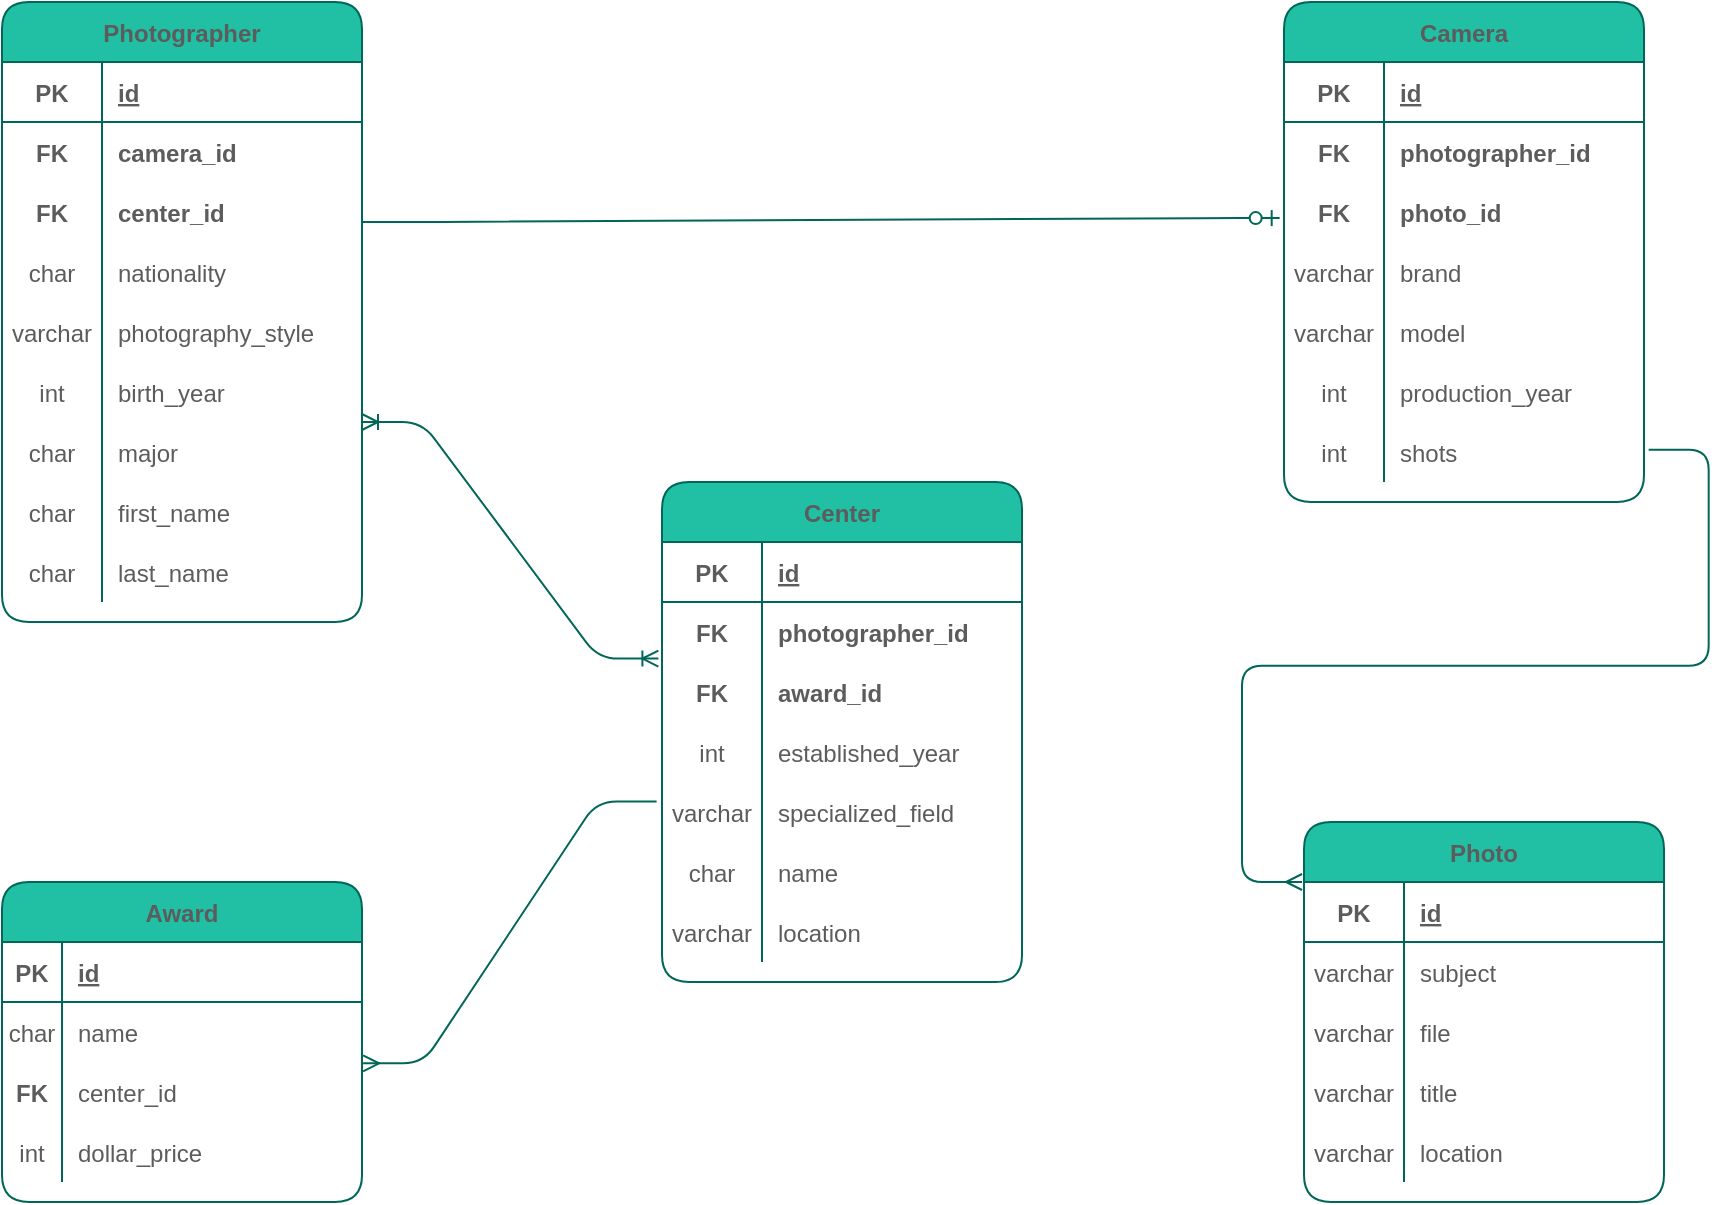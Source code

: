 <mxfile version="15.5.9" type="device"><diagram id="1SyiL5RGRMpcDlyVkMj7" name="Page-1"><mxGraphModel dx="1038" dy="560" grid="1" gridSize="10" guides="0" tooltips="1" connect="0" arrows="0" fold="1" page="1" pageScale="1" pageWidth="1169" pageHeight="1654" math="0" shadow="0"><root><mxCell id="0"/><mxCell id="1" parent="0"/><mxCell id="oOZCsbuaYKfE49hNc-LW-1" value="Photographer" style="shape=table;startSize=30;container=1;collapsible=1;childLayout=tableLayout;fixedRows=1;rowLines=0;fontStyle=1;align=center;resizeLast=1;fillColor=#21C0A5;strokeColor=#006658;fontColor=#5C5C5C;rounded=1;" parent="1" vertex="1"><mxGeometry x="20" y="40" width="180" height="310" as="geometry"/></mxCell><mxCell id="oOZCsbuaYKfE49hNc-LW-2" value="" style="shape=partialRectangle;collapsible=0;dropTarget=0;pointerEvents=0;fillColor=none;top=0;left=0;bottom=1;right=0;points=[[0,0.5],[1,0.5]];portConstraint=eastwest;strokeColor=#006658;fontColor=#5C5C5C;rounded=1;" parent="oOZCsbuaYKfE49hNc-LW-1" vertex="1"><mxGeometry y="30" width="180" height="30" as="geometry"/></mxCell><mxCell id="oOZCsbuaYKfE49hNc-LW-3" value="PK" style="shape=partialRectangle;connectable=0;fillColor=none;top=0;left=0;bottom=0;right=0;fontStyle=1;overflow=hidden;strokeColor=#006658;fontColor=#5C5C5C;rounded=1;" parent="oOZCsbuaYKfE49hNc-LW-2" vertex="1"><mxGeometry width="50" height="30" as="geometry"><mxRectangle width="50" height="30" as="alternateBounds"/></mxGeometry></mxCell><mxCell id="oOZCsbuaYKfE49hNc-LW-4" value="id" style="shape=partialRectangle;connectable=0;fillColor=none;top=0;left=0;bottom=0;right=0;align=left;spacingLeft=6;fontStyle=5;overflow=hidden;strokeColor=#006658;fontColor=#5C5C5C;rounded=1;" parent="oOZCsbuaYKfE49hNc-LW-2" vertex="1"><mxGeometry x="50" width="130" height="30" as="geometry"><mxRectangle width="130" height="30" as="alternateBounds"/></mxGeometry></mxCell><mxCell id="oOZCsbuaYKfE49hNc-LW-5" value="" style="shape=partialRectangle;collapsible=0;dropTarget=0;pointerEvents=0;fillColor=none;top=0;left=0;bottom=0;right=0;points=[[0,0.5],[1,0.5]];portConstraint=eastwest;strokeColor=#006658;fontColor=#5C5C5C;rounded=1;" parent="oOZCsbuaYKfE49hNc-LW-1" vertex="1"><mxGeometry y="60" width="180" height="30" as="geometry"/></mxCell><mxCell id="oOZCsbuaYKfE49hNc-LW-6" value="FK" style="shape=partialRectangle;connectable=0;fillColor=none;top=0;left=0;bottom=0;right=0;editable=1;overflow=hidden;strokeColor=#006658;fontColor=#5C5C5C;rounded=1;fontStyle=1" parent="oOZCsbuaYKfE49hNc-LW-5" vertex="1"><mxGeometry width="50" height="30" as="geometry"><mxRectangle width="50" height="30" as="alternateBounds"/></mxGeometry></mxCell><mxCell id="oOZCsbuaYKfE49hNc-LW-7" value="camera_id" style="shape=partialRectangle;connectable=0;fillColor=none;top=0;left=0;bottom=0;right=0;align=left;spacingLeft=6;overflow=hidden;strokeColor=#006658;fontColor=#5C5C5C;rounded=1;fontStyle=1" parent="oOZCsbuaYKfE49hNc-LW-5" vertex="1"><mxGeometry x="50" width="130" height="30" as="geometry"><mxRectangle width="130" height="30" as="alternateBounds"/></mxGeometry></mxCell><mxCell id="oOZCsbuaYKfE49hNc-LW-8" value="" style="shape=partialRectangle;collapsible=0;dropTarget=0;pointerEvents=0;fillColor=none;top=0;left=0;bottom=0;right=0;points=[[0,0.5],[1,0.5]];portConstraint=eastwest;strokeColor=#006658;fontColor=#5C5C5C;rounded=1;" parent="oOZCsbuaYKfE49hNc-LW-1" vertex="1"><mxGeometry y="90" width="180" height="30" as="geometry"/></mxCell><mxCell id="oOZCsbuaYKfE49hNc-LW-9" value="FK" style="shape=partialRectangle;connectable=0;fillColor=none;top=0;left=0;bottom=0;right=0;editable=1;overflow=hidden;strokeColor=#006658;fontColor=#5C5C5C;rounded=1;fontStyle=1" parent="oOZCsbuaYKfE49hNc-LW-8" vertex="1"><mxGeometry width="50" height="30" as="geometry"><mxRectangle width="50" height="30" as="alternateBounds"/></mxGeometry></mxCell><mxCell id="oOZCsbuaYKfE49hNc-LW-10" value="center_id" style="shape=partialRectangle;connectable=0;fillColor=none;top=0;left=0;bottom=0;right=0;align=left;spacingLeft=6;overflow=hidden;strokeColor=#006658;fontColor=#5C5C5C;rounded=1;fontStyle=1" parent="oOZCsbuaYKfE49hNc-LW-8" vertex="1"><mxGeometry x="50" width="130" height="30" as="geometry"><mxRectangle width="130" height="30" as="alternateBounds"/></mxGeometry></mxCell><mxCell id="oOZCsbuaYKfE49hNc-LW-11" value="" style="shape=partialRectangle;collapsible=0;dropTarget=0;pointerEvents=0;fillColor=none;top=0;left=0;bottom=0;right=0;points=[[0,0.5],[1,0.5]];portConstraint=eastwest;strokeColor=#006658;fontColor=#5C5C5C;rounded=1;" parent="oOZCsbuaYKfE49hNc-LW-1" vertex="1"><mxGeometry y="120" width="180" height="30" as="geometry"/></mxCell><mxCell id="oOZCsbuaYKfE49hNc-LW-12" value="char" style="shape=partialRectangle;connectable=0;fillColor=none;top=0;left=0;bottom=0;right=0;editable=1;overflow=hidden;strokeColor=#006658;fontColor=#5C5C5C;rounded=1;" parent="oOZCsbuaYKfE49hNc-LW-11" vertex="1"><mxGeometry width="50" height="30" as="geometry"><mxRectangle width="50" height="30" as="alternateBounds"/></mxGeometry></mxCell><mxCell id="oOZCsbuaYKfE49hNc-LW-13" value="nationality" style="shape=partialRectangle;connectable=0;fillColor=none;top=0;left=0;bottom=0;right=0;align=left;spacingLeft=6;overflow=hidden;strokeColor=#006658;fontColor=#5C5C5C;rounded=1;" parent="oOZCsbuaYKfE49hNc-LW-11" vertex="1"><mxGeometry x="50" width="130" height="30" as="geometry"><mxRectangle width="130" height="30" as="alternateBounds"/></mxGeometry></mxCell><mxCell id="oOZCsbuaYKfE49hNc-LW-17" value="" style="shape=partialRectangle;collapsible=0;dropTarget=0;pointerEvents=0;fillColor=none;top=0;left=0;bottom=0;right=0;points=[[0,0.5],[1,0.5]];portConstraint=eastwest;strokeColor=#006658;fontColor=#5C5C5C;rounded=1;" parent="oOZCsbuaYKfE49hNc-LW-1" vertex="1"><mxGeometry y="150" width="180" height="30" as="geometry"/></mxCell><mxCell id="oOZCsbuaYKfE49hNc-LW-18" value="varchar" style="shape=partialRectangle;connectable=0;fillColor=none;top=0;left=0;bottom=0;right=0;editable=1;overflow=hidden;strokeColor=#006658;fontColor=#5C5C5C;rounded=1;" parent="oOZCsbuaYKfE49hNc-LW-17" vertex="1"><mxGeometry width="50" height="30" as="geometry"><mxRectangle width="50" height="30" as="alternateBounds"/></mxGeometry></mxCell><mxCell id="oOZCsbuaYKfE49hNc-LW-19" value="photography_style" style="shape=partialRectangle;connectable=0;fillColor=none;top=0;left=0;bottom=0;right=0;align=left;spacingLeft=6;overflow=hidden;strokeColor=#006658;fontColor=#5C5C5C;rounded=1;" parent="oOZCsbuaYKfE49hNc-LW-17" vertex="1"><mxGeometry x="50" width="130" height="30" as="geometry"><mxRectangle width="130" height="30" as="alternateBounds"/></mxGeometry></mxCell><mxCell id="oOZCsbuaYKfE49hNc-LW-20" value="" style="shape=partialRectangle;collapsible=0;dropTarget=0;pointerEvents=0;fillColor=none;top=0;left=0;bottom=0;right=0;points=[[0,0.5],[1,0.5]];portConstraint=eastwest;strokeColor=#006658;fontColor=#5C5C5C;rounded=1;" parent="oOZCsbuaYKfE49hNc-LW-1" vertex="1"><mxGeometry y="180" width="180" height="30" as="geometry"/></mxCell><mxCell id="oOZCsbuaYKfE49hNc-LW-21" value="int" style="shape=partialRectangle;connectable=0;fillColor=none;top=0;left=0;bottom=0;right=0;editable=1;overflow=hidden;strokeColor=#006658;fontColor=#5C5C5C;rounded=1;" parent="oOZCsbuaYKfE49hNc-LW-20" vertex="1"><mxGeometry width="50" height="30" as="geometry"><mxRectangle width="50" height="30" as="alternateBounds"/></mxGeometry></mxCell><mxCell id="oOZCsbuaYKfE49hNc-LW-22" value="birth_year" style="shape=partialRectangle;connectable=0;fillColor=none;top=0;left=0;bottom=0;right=0;align=left;spacingLeft=6;overflow=hidden;strokeColor=#006658;fontColor=#5C5C5C;rounded=1;" parent="oOZCsbuaYKfE49hNc-LW-20" vertex="1"><mxGeometry x="50" width="130" height="30" as="geometry"><mxRectangle width="130" height="30" as="alternateBounds"/></mxGeometry></mxCell><mxCell id="oOZCsbuaYKfE49hNc-LW-23" value="" style="shape=partialRectangle;collapsible=0;dropTarget=0;pointerEvents=0;fillColor=none;top=0;left=0;bottom=0;right=0;points=[[0,0.5],[1,0.5]];portConstraint=eastwest;strokeColor=#006658;fontColor=#5C5C5C;rounded=1;" parent="oOZCsbuaYKfE49hNc-LW-1" vertex="1"><mxGeometry y="210" width="180" height="30" as="geometry"/></mxCell><mxCell id="oOZCsbuaYKfE49hNc-LW-24" value="char" style="shape=partialRectangle;connectable=0;fillColor=none;top=0;left=0;bottom=0;right=0;editable=1;overflow=hidden;strokeColor=#006658;fontColor=#5C5C5C;rounded=1;" parent="oOZCsbuaYKfE49hNc-LW-23" vertex="1"><mxGeometry width="50" height="30" as="geometry"><mxRectangle width="50" height="30" as="alternateBounds"/></mxGeometry></mxCell><mxCell id="oOZCsbuaYKfE49hNc-LW-25" value="major" style="shape=partialRectangle;connectable=0;fillColor=none;top=0;left=0;bottom=0;right=0;align=left;spacingLeft=6;overflow=hidden;strokeColor=#006658;fontColor=#5C5C5C;rounded=1;" parent="oOZCsbuaYKfE49hNc-LW-23" vertex="1"><mxGeometry x="50" width="130" height="30" as="geometry"><mxRectangle width="130" height="30" as="alternateBounds"/></mxGeometry></mxCell><mxCell id="oOZCsbuaYKfE49hNc-LW-136" value="" style="shape=partialRectangle;collapsible=0;dropTarget=0;pointerEvents=0;fillColor=none;top=0;left=0;bottom=0;right=0;points=[[0,0.5],[1,0.5]];portConstraint=eastwest;strokeColor=#006658;fontColor=#5C5C5C;rounded=1;" parent="oOZCsbuaYKfE49hNc-LW-1" vertex="1"><mxGeometry y="240" width="180" height="30" as="geometry"/></mxCell><mxCell id="oOZCsbuaYKfE49hNc-LW-137" value="char" style="shape=partialRectangle;connectable=0;fillColor=none;top=0;left=0;bottom=0;right=0;editable=1;overflow=hidden;strokeColor=#006658;fontColor=#5C5C5C;rounded=1;" parent="oOZCsbuaYKfE49hNc-LW-136" vertex="1"><mxGeometry width="50" height="30" as="geometry"><mxRectangle width="50" height="30" as="alternateBounds"/></mxGeometry></mxCell><mxCell id="oOZCsbuaYKfE49hNc-LW-138" value="first_name" style="shape=partialRectangle;connectable=0;fillColor=none;top=0;left=0;bottom=0;right=0;align=left;spacingLeft=6;overflow=hidden;strokeColor=#006658;fontColor=#5C5C5C;rounded=1;" parent="oOZCsbuaYKfE49hNc-LW-136" vertex="1"><mxGeometry x="50" width="130" height="30" as="geometry"><mxRectangle width="130" height="30" as="alternateBounds"/></mxGeometry></mxCell><mxCell id="oOZCsbuaYKfE49hNc-LW-139" value="" style="shape=partialRectangle;collapsible=0;dropTarget=0;pointerEvents=0;fillColor=none;top=0;left=0;bottom=0;right=0;points=[[0,0.5],[1,0.5]];portConstraint=eastwest;strokeColor=#006658;fontColor=#5C5C5C;rounded=1;" parent="oOZCsbuaYKfE49hNc-LW-1" vertex="1"><mxGeometry y="270" width="180" height="30" as="geometry"/></mxCell><mxCell id="oOZCsbuaYKfE49hNc-LW-140" value="char" style="shape=partialRectangle;connectable=0;fillColor=none;top=0;left=0;bottom=0;right=0;editable=1;overflow=hidden;strokeColor=#006658;fontColor=#5C5C5C;rounded=1;" parent="oOZCsbuaYKfE49hNc-LW-139" vertex="1"><mxGeometry width="50" height="30" as="geometry"><mxRectangle width="50" height="30" as="alternateBounds"/></mxGeometry></mxCell><mxCell id="oOZCsbuaYKfE49hNc-LW-141" value="last_name" style="shape=partialRectangle;connectable=0;fillColor=none;top=0;left=0;bottom=0;right=0;align=left;spacingLeft=6;overflow=hidden;strokeColor=#006658;fontColor=#5C5C5C;rounded=1;" parent="oOZCsbuaYKfE49hNc-LW-139" vertex="1"><mxGeometry x="50" width="130" height="30" as="geometry"><mxRectangle width="130" height="30" as="alternateBounds"/></mxGeometry></mxCell><mxCell id="oOZCsbuaYKfE49hNc-LW-26" value="Camera" style="shape=table;startSize=30;container=1;collapsible=1;childLayout=tableLayout;fixedRows=1;rowLines=0;fontStyle=1;align=center;resizeLast=1;fillColor=#21C0A5;fontColor=#5C5C5C;strokeColor=#006658;rounded=1;" parent="1" vertex="1"><mxGeometry x="661" y="40" width="180" height="250" as="geometry"/></mxCell><mxCell id="oOZCsbuaYKfE49hNc-LW-27" value="" style="shape=partialRectangle;collapsible=0;dropTarget=0;pointerEvents=0;fillColor=none;top=0;left=0;bottom=1;right=0;points=[[0,0.5],[1,0.5]];portConstraint=eastwest;strokeColor=#006658;fontColor=#5C5C5C;rounded=1;" parent="oOZCsbuaYKfE49hNc-LW-26" vertex="1"><mxGeometry y="30" width="180" height="30" as="geometry"/></mxCell><mxCell id="oOZCsbuaYKfE49hNc-LW-28" value="PK" style="shape=partialRectangle;connectable=0;fillColor=none;top=0;left=0;bottom=0;right=0;fontStyle=1;overflow=hidden;strokeColor=#006658;fontColor=#5C5C5C;rounded=1;" parent="oOZCsbuaYKfE49hNc-LW-27" vertex="1"><mxGeometry width="50" height="30" as="geometry"><mxRectangle width="50" height="30" as="alternateBounds"/></mxGeometry></mxCell><mxCell id="oOZCsbuaYKfE49hNc-LW-29" value="id" style="shape=partialRectangle;connectable=0;fillColor=none;top=0;left=0;bottom=0;right=0;align=left;spacingLeft=6;fontStyle=5;overflow=hidden;strokeColor=#006658;fontColor=#5C5C5C;rounded=1;" parent="oOZCsbuaYKfE49hNc-LW-27" vertex="1"><mxGeometry x="50" width="130" height="30" as="geometry"><mxRectangle width="130" height="30" as="alternateBounds"/></mxGeometry></mxCell><mxCell id="oOZCsbuaYKfE49hNc-LW-36" value="" style="shape=partialRectangle;collapsible=0;dropTarget=0;pointerEvents=0;fillColor=none;top=0;left=0;bottom=0;right=0;points=[[0,0.5],[1,0.5]];portConstraint=eastwest;strokeColor=#006658;fontColor=#5C5C5C;rounded=1;" parent="oOZCsbuaYKfE49hNc-LW-26" vertex="1"><mxGeometry y="60" width="180" height="30" as="geometry"/></mxCell><mxCell id="oOZCsbuaYKfE49hNc-LW-37" value="FK" style="shape=partialRectangle;connectable=0;fillColor=none;top=0;left=0;bottom=0;right=0;editable=1;overflow=hidden;strokeColor=#006658;fontColor=#5C5C5C;rounded=1;fontStyle=1" parent="oOZCsbuaYKfE49hNc-LW-36" vertex="1"><mxGeometry width="50" height="30" as="geometry"><mxRectangle width="50" height="30" as="alternateBounds"/></mxGeometry></mxCell><mxCell id="oOZCsbuaYKfE49hNc-LW-38" value="photographer_id" style="shape=partialRectangle;connectable=0;fillColor=none;top=0;left=0;bottom=0;right=0;align=left;spacingLeft=6;overflow=hidden;strokeColor=#006658;fontColor=#5C5C5C;rounded=1;fontStyle=1" parent="oOZCsbuaYKfE49hNc-LW-36" vertex="1"><mxGeometry x="50" width="130" height="30" as="geometry"><mxRectangle width="130" height="30" as="alternateBounds"/></mxGeometry></mxCell><mxCell id="oOZCsbuaYKfE49hNc-LW-39" value="" style="shape=partialRectangle;collapsible=0;dropTarget=0;pointerEvents=0;fillColor=none;top=0;left=0;bottom=0;right=0;points=[[0,0.5],[1,0.5]];portConstraint=eastwest;strokeColor=#006658;fontColor=#5C5C5C;rounded=1;" parent="oOZCsbuaYKfE49hNc-LW-26" vertex="1"><mxGeometry y="90" width="180" height="30" as="geometry"/></mxCell><mxCell id="oOZCsbuaYKfE49hNc-LW-40" value="FK" style="shape=partialRectangle;connectable=0;fillColor=none;top=0;left=0;bottom=0;right=0;editable=1;overflow=hidden;strokeColor=#006658;fontColor=#5C5C5C;rounded=1;fontStyle=1" parent="oOZCsbuaYKfE49hNc-LW-39" vertex="1"><mxGeometry width="50" height="30" as="geometry"><mxRectangle width="50" height="30" as="alternateBounds"/></mxGeometry></mxCell><mxCell id="oOZCsbuaYKfE49hNc-LW-41" value="photo_id" style="shape=partialRectangle;connectable=0;fillColor=none;top=0;left=0;bottom=0;right=0;align=left;spacingLeft=6;overflow=hidden;strokeColor=#006658;fontColor=#5C5C5C;rounded=1;fontStyle=1" parent="oOZCsbuaYKfE49hNc-LW-39" vertex="1"><mxGeometry x="50" width="130" height="30" as="geometry"><mxRectangle width="130" height="30" as="alternateBounds"/></mxGeometry></mxCell><mxCell id="oOZCsbuaYKfE49hNc-LW-96" value="" style="shape=partialRectangle;collapsible=0;dropTarget=0;pointerEvents=0;fillColor=none;top=0;left=0;bottom=0;right=0;points=[[0,0.5],[1,0.5]];portConstraint=eastwest;strokeColor=#006658;fontColor=#5C5C5C;rounded=1;" parent="oOZCsbuaYKfE49hNc-LW-26" vertex="1"><mxGeometry y="120" width="180" height="30" as="geometry"/></mxCell><mxCell id="oOZCsbuaYKfE49hNc-LW-97" value="varchar" style="shape=partialRectangle;connectable=0;fillColor=none;top=0;left=0;bottom=0;right=0;editable=1;overflow=hidden;strokeColor=#006658;fontColor=#5C5C5C;rounded=1;" parent="oOZCsbuaYKfE49hNc-LW-96" vertex="1"><mxGeometry width="50" height="30" as="geometry"><mxRectangle width="50" height="30" as="alternateBounds"/></mxGeometry></mxCell><mxCell id="oOZCsbuaYKfE49hNc-LW-98" value="brand" style="shape=partialRectangle;connectable=0;fillColor=none;top=0;left=0;bottom=0;right=0;align=left;spacingLeft=6;overflow=hidden;strokeColor=#006658;fontColor=#5C5C5C;rounded=1;" parent="oOZCsbuaYKfE49hNc-LW-96" vertex="1"><mxGeometry x="50" width="130" height="30" as="geometry"><mxRectangle width="130" height="30" as="alternateBounds"/></mxGeometry></mxCell><mxCell id="oOZCsbuaYKfE49hNc-LW-99" value="" style="shape=partialRectangle;collapsible=0;dropTarget=0;pointerEvents=0;fillColor=none;top=0;left=0;bottom=0;right=0;points=[[0,0.5],[1,0.5]];portConstraint=eastwest;strokeColor=#006658;fontColor=#5C5C5C;rounded=1;" parent="oOZCsbuaYKfE49hNc-LW-26" vertex="1"><mxGeometry y="150" width="180" height="30" as="geometry"/></mxCell><mxCell id="oOZCsbuaYKfE49hNc-LW-100" value="varchar" style="shape=partialRectangle;connectable=0;fillColor=none;top=0;left=0;bottom=0;right=0;editable=1;overflow=hidden;strokeColor=#006658;fontColor=#5C5C5C;rounded=1;" parent="oOZCsbuaYKfE49hNc-LW-99" vertex="1"><mxGeometry width="50" height="30" as="geometry"><mxRectangle width="50" height="30" as="alternateBounds"/></mxGeometry></mxCell><mxCell id="oOZCsbuaYKfE49hNc-LW-101" value="model" style="shape=partialRectangle;connectable=0;fillColor=none;top=0;left=0;bottom=0;right=0;align=left;spacingLeft=6;overflow=hidden;strokeColor=#006658;fontColor=#5C5C5C;rounded=1;" parent="oOZCsbuaYKfE49hNc-LW-99" vertex="1"><mxGeometry x="50" width="130" height="30" as="geometry"><mxRectangle width="130" height="30" as="alternateBounds"/></mxGeometry></mxCell><mxCell id="oOZCsbuaYKfE49hNc-LW-114" value="" style="shape=partialRectangle;collapsible=0;dropTarget=0;pointerEvents=0;fillColor=none;top=0;left=0;bottom=0;right=0;points=[[0,0.5],[1,0.5]];portConstraint=eastwest;strokeColor=#006658;fontColor=#5C5C5C;rounded=1;" parent="oOZCsbuaYKfE49hNc-LW-26" vertex="1"><mxGeometry y="180" width="180" height="30" as="geometry"/></mxCell><mxCell id="oOZCsbuaYKfE49hNc-LW-115" value="int" style="shape=partialRectangle;connectable=0;fillColor=none;top=0;left=0;bottom=0;right=0;editable=1;overflow=hidden;strokeColor=#006658;fontColor=#5C5C5C;rounded=1;" parent="oOZCsbuaYKfE49hNc-LW-114" vertex="1"><mxGeometry width="50" height="30" as="geometry"><mxRectangle width="50" height="30" as="alternateBounds"/></mxGeometry></mxCell><mxCell id="oOZCsbuaYKfE49hNc-LW-116" value="production_year" style="shape=partialRectangle;connectable=0;fillColor=none;top=0;left=0;bottom=0;right=0;align=left;spacingLeft=6;overflow=hidden;strokeColor=#006658;fontColor=#5C5C5C;rounded=1;" parent="oOZCsbuaYKfE49hNc-LW-114" vertex="1"><mxGeometry x="50" width="130" height="30" as="geometry"><mxRectangle width="130" height="30" as="alternateBounds"/></mxGeometry></mxCell><mxCell id="oOZCsbuaYKfE49hNc-LW-117" value="" style="shape=partialRectangle;collapsible=0;dropTarget=0;pointerEvents=0;fillColor=none;top=0;left=0;bottom=0;right=0;points=[[0,0.5],[1,0.5]];portConstraint=eastwest;strokeColor=#006658;fontColor=#5C5C5C;rounded=1;" parent="oOZCsbuaYKfE49hNc-LW-26" vertex="1"><mxGeometry y="210" width="180" height="30" as="geometry"/></mxCell><mxCell id="oOZCsbuaYKfE49hNc-LW-118" value="int" style="shape=partialRectangle;connectable=0;fillColor=none;top=0;left=0;bottom=0;right=0;editable=1;overflow=hidden;strokeColor=#006658;fontColor=#5C5C5C;rounded=1;" parent="oOZCsbuaYKfE49hNc-LW-117" vertex="1"><mxGeometry width="50" height="30" as="geometry"><mxRectangle width="50" height="30" as="alternateBounds"/></mxGeometry></mxCell><mxCell id="oOZCsbuaYKfE49hNc-LW-119" value="shots" style="shape=partialRectangle;connectable=0;fillColor=none;top=0;left=0;bottom=0;right=0;align=left;spacingLeft=6;overflow=hidden;strokeColor=#006658;fontColor=#5C5C5C;rounded=1;" parent="oOZCsbuaYKfE49hNc-LW-117" vertex="1"><mxGeometry x="50" width="130" height="30" as="geometry"><mxRectangle width="130" height="30" as="alternateBounds"/></mxGeometry></mxCell><mxCell id="oOZCsbuaYKfE49hNc-LW-42" value="Center" style="shape=table;startSize=30;container=1;collapsible=1;childLayout=tableLayout;fixedRows=1;rowLines=0;fontStyle=1;align=center;resizeLast=1;fillColor=#21C0A5;fontColor=#5C5C5C;strokeColor=#006658;rounded=1;" parent="1" vertex="1"><mxGeometry x="350" y="280" width="180" height="250" as="geometry"/></mxCell><mxCell id="oOZCsbuaYKfE49hNc-LW-43" value="" style="shape=partialRectangle;collapsible=0;dropTarget=0;pointerEvents=0;fillColor=none;top=0;left=0;bottom=1;right=0;points=[[0,0.5],[1,0.5]];portConstraint=eastwest;strokeColor=#006658;fontColor=#5C5C5C;rounded=1;" parent="oOZCsbuaYKfE49hNc-LW-42" vertex="1"><mxGeometry y="30" width="180" height="30" as="geometry"/></mxCell><mxCell id="oOZCsbuaYKfE49hNc-LW-44" value="PK" style="shape=partialRectangle;connectable=0;fillColor=none;top=0;left=0;bottom=0;right=0;fontStyle=1;overflow=hidden;strokeColor=#006658;fontColor=#5C5C5C;rounded=1;" parent="oOZCsbuaYKfE49hNc-LW-43" vertex="1"><mxGeometry width="50" height="30" as="geometry"><mxRectangle width="50" height="30" as="alternateBounds"/></mxGeometry></mxCell><mxCell id="oOZCsbuaYKfE49hNc-LW-45" value="id" style="shape=partialRectangle;connectable=0;fillColor=none;top=0;left=0;bottom=0;right=0;align=left;spacingLeft=6;fontStyle=5;overflow=hidden;strokeColor=#006658;fontColor=#5C5C5C;rounded=1;" parent="oOZCsbuaYKfE49hNc-LW-43" vertex="1"><mxGeometry x="50" width="130" height="30" as="geometry"><mxRectangle width="130" height="30" as="alternateBounds"/></mxGeometry></mxCell><mxCell id="oOZCsbuaYKfE49hNc-LW-46" value="" style="shape=partialRectangle;collapsible=0;dropTarget=0;pointerEvents=0;fillColor=none;top=0;left=0;bottom=0;right=0;points=[[0,0.5],[1,0.5]];portConstraint=eastwest;strokeColor=#006658;fontColor=#5C5C5C;rounded=1;" parent="oOZCsbuaYKfE49hNc-LW-42" vertex="1"><mxGeometry y="60" width="180" height="30" as="geometry"/></mxCell><mxCell id="oOZCsbuaYKfE49hNc-LW-47" value="FK" style="shape=partialRectangle;connectable=0;fillColor=none;top=0;left=0;bottom=0;right=0;editable=1;overflow=hidden;strokeColor=#006658;fontColor=#5C5C5C;rounded=1;fontStyle=1" parent="oOZCsbuaYKfE49hNc-LW-46" vertex="1"><mxGeometry width="50" height="30" as="geometry"><mxRectangle width="50" height="30" as="alternateBounds"/></mxGeometry></mxCell><mxCell id="oOZCsbuaYKfE49hNc-LW-48" value="photographer_id" style="shape=partialRectangle;connectable=0;fillColor=none;top=0;left=0;bottom=0;right=0;align=left;spacingLeft=6;overflow=hidden;strokeColor=#006658;fontColor=#5C5C5C;rounded=1;fontStyle=1" parent="oOZCsbuaYKfE49hNc-LW-46" vertex="1"><mxGeometry x="50" width="130" height="30" as="geometry"><mxRectangle width="130" height="30" as="alternateBounds"/></mxGeometry></mxCell><mxCell id="oOZCsbuaYKfE49hNc-LW-49" value="" style="shape=partialRectangle;collapsible=0;dropTarget=0;pointerEvents=0;fillColor=none;top=0;left=0;bottom=0;right=0;points=[[0,0.5],[1,0.5]];portConstraint=eastwest;strokeColor=#006658;fontColor=#5C5C5C;rounded=1;" parent="oOZCsbuaYKfE49hNc-LW-42" vertex="1"><mxGeometry y="90" width="180" height="30" as="geometry"/></mxCell><mxCell id="oOZCsbuaYKfE49hNc-LW-50" value="FK" style="shape=partialRectangle;connectable=0;fillColor=none;top=0;left=0;bottom=0;right=0;editable=1;overflow=hidden;strokeColor=#006658;fontColor=#5C5C5C;rounded=1;fontStyle=1" parent="oOZCsbuaYKfE49hNc-LW-49" vertex="1"><mxGeometry width="50" height="30" as="geometry"><mxRectangle width="50" height="30" as="alternateBounds"/></mxGeometry></mxCell><mxCell id="oOZCsbuaYKfE49hNc-LW-51" value="award_id" style="shape=partialRectangle;connectable=0;fillColor=none;top=0;left=0;bottom=0;right=0;align=left;spacingLeft=6;overflow=hidden;strokeColor=#006658;fontColor=#5C5C5C;rounded=1;fontStyle=1" parent="oOZCsbuaYKfE49hNc-LW-49" vertex="1"><mxGeometry x="50" width="130" height="30" as="geometry"><mxRectangle width="130" height="30" as="alternateBounds"/></mxGeometry></mxCell><mxCell id="oOZCsbuaYKfE49hNc-LW-52" value="" style="shape=partialRectangle;collapsible=0;dropTarget=0;pointerEvents=0;fillColor=none;top=0;left=0;bottom=0;right=0;points=[[0,0.5],[1,0.5]];portConstraint=eastwest;strokeColor=#006658;fontColor=#5C5C5C;rounded=1;" parent="oOZCsbuaYKfE49hNc-LW-42" vertex="1"><mxGeometry y="120" width="180" height="30" as="geometry"/></mxCell><mxCell id="oOZCsbuaYKfE49hNc-LW-53" value="int" style="shape=partialRectangle;connectable=0;fillColor=none;top=0;left=0;bottom=0;right=0;editable=1;overflow=hidden;strokeColor=#006658;fontColor=#5C5C5C;rounded=1;" parent="oOZCsbuaYKfE49hNc-LW-52" vertex="1"><mxGeometry width="50" height="30" as="geometry"><mxRectangle width="50" height="30" as="alternateBounds"/></mxGeometry></mxCell><mxCell id="oOZCsbuaYKfE49hNc-LW-54" value="established_year" style="shape=partialRectangle;connectable=0;fillColor=none;top=0;left=0;bottom=0;right=0;align=left;spacingLeft=6;overflow=hidden;strokeColor=#006658;fontColor=#5C5C5C;rounded=1;" parent="oOZCsbuaYKfE49hNc-LW-52" vertex="1"><mxGeometry x="50" width="130" height="30" as="geometry"><mxRectangle width="130" height="30" as="alternateBounds"/></mxGeometry></mxCell><mxCell id="oOZCsbuaYKfE49hNc-LW-55" value="" style="shape=partialRectangle;collapsible=0;dropTarget=0;pointerEvents=0;fillColor=none;top=0;left=0;bottom=0;right=0;points=[[0,0.5],[1,0.5]];portConstraint=eastwest;strokeColor=#006658;fontColor=#5C5C5C;rounded=1;" parent="oOZCsbuaYKfE49hNc-LW-42" vertex="1"><mxGeometry y="150" width="180" height="30" as="geometry"/></mxCell><mxCell id="oOZCsbuaYKfE49hNc-LW-56" value="varchar" style="shape=partialRectangle;connectable=0;fillColor=none;top=0;left=0;bottom=0;right=0;editable=1;overflow=hidden;strokeColor=#006658;fontColor=#5C5C5C;rounded=1;" parent="oOZCsbuaYKfE49hNc-LW-55" vertex="1"><mxGeometry width="50" height="30" as="geometry"><mxRectangle width="50" height="30" as="alternateBounds"/></mxGeometry></mxCell><mxCell id="oOZCsbuaYKfE49hNc-LW-57" value="specialized_field" style="shape=partialRectangle;connectable=0;fillColor=none;top=0;left=0;bottom=0;right=0;align=left;spacingLeft=6;overflow=hidden;strokeColor=#006658;fontColor=#5C5C5C;rounded=1;" parent="oOZCsbuaYKfE49hNc-LW-55" vertex="1"><mxGeometry x="50" width="130" height="30" as="geometry"><mxRectangle width="130" height="30" as="alternateBounds"/></mxGeometry></mxCell><mxCell id="oOZCsbuaYKfE49hNc-LW-142" value="" style="shape=partialRectangle;collapsible=0;dropTarget=0;pointerEvents=0;fillColor=none;top=0;left=0;bottom=0;right=0;points=[[0,0.5],[1,0.5]];portConstraint=eastwest;strokeColor=#006658;fontColor=#5C5C5C;rounded=1;" parent="oOZCsbuaYKfE49hNc-LW-42" vertex="1"><mxGeometry y="180" width="180" height="30" as="geometry"/></mxCell><mxCell id="oOZCsbuaYKfE49hNc-LW-143" value="char" style="shape=partialRectangle;connectable=0;fillColor=none;top=0;left=0;bottom=0;right=0;editable=1;overflow=hidden;strokeColor=#006658;fontColor=#5C5C5C;rounded=1;" parent="oOZCsbuaYKfE49hNc-LW-142" vertex="1"><mxGeometry width="50" height="30" as="geometry"><mxRectangle width="50" height="30" as="alternateBounds"/></mxGeometry></mxCell><mxCell id="oOZCsbuaYKfE49hNc-LW-144" value="name" style="shape=partialRectangle;connectable=0;fillColor=none;top=0;left=0;bottom=0;right=0;align=left;spacingLeft=6;overflow=hidden;strokeColor=#006658;fontColor=#5C5C5C;rounded=1;" parent="oOZCsbuaYKfE49hNc-LW-142" vertex="1"><mxGeometry x="50" width="130" height="30" as="geometry"><mxRectangle width="130" height="30" as="alternateBounds"/></mxGeometry></mxCell><mxCell id="oOZCsbuaYKfE49hNc-LW-145" value="" style="shape=partialRectangle;collapsible=0;dropTarget=0;pointerEvents=0;fillColor=none;top=0;left=0;bottom=0;right=0;points=[[0,0.5],[1,0.5]];portConstraint=eastwest;strokeColor=#006658;fontColor=#5C5C5C;rounded=1;" parent="oOZCsbuaYKfE49hNc-LW-42" vertex="1"><mxGeometry y="210" width="180" height="30" as="geometry"/></mxCell><mxCell id="oOZCsbuaYKfE49hNc-LW-146" value="varchar" style="shape=partialRectangle;connectable=0;fillColor=none;top=0;left=0;bottom=0;right=0;editable=1;overflow=hidden;strokeColor=#006658;fontColor=#5C5C5C;rounded=1;" parent="oOZCsbuaYKfE49hNc-LW-145" vertex="1"><mxGeometry width="50" height="30" as="geometry"><mxRectangle width="50" height="30" as="alternateBounds"/></mxGeometry></mxCell><mxCell id="oOZCsbuaYKfE49hNc-LW-147" value="location" style="shape=partialRectangle;connectable=0;fillColor=none;top=0;left=0;bottom=0;right=0;align=left;spacingLeft=6;overflow=hidden;strokeColor=#006658;fontColor=#5C5C5C;rounded=1;" parent="oOZCsbuaYKfE49hNc-LW-145" vertex="1"><mxGeometry x="50" width="130" height="30" as="geometry"><mxRectangle width="130" height="30" as="alternateBounds"/></mxGeometry></mxCell><mxCell id="oOZCsbuaYKfE49hNc-LW-58" value="Photo" style="shape=table;startSize=30;container=1;collapsible=1;childLayout=tableLayout;fixedRows=1;rowLines=0;fontStyle=1;align=center;resizeLast=1;fillColor=#21C0A5;fontColor=#5C5C5C;strokeColor=#006658;rounded=1;" parent="1" vertex="1"><mxGeometry x="671" y="450" width="180" height="190" as="geometry"/></mxCell><mxCell id="oOZCsbuaYKfE49hNc-LW-59" value="" style="shape=partialRectangle;collapsible=0;dropTarget=0;pointerEvents=0;fillColor=none;top=0;left=0;bottom=1;right=0;points=[[0,0.5],[1,0.5]];portConstraint=eastwest;strokeColor=#006658;fontColor=#5C5C5C;rounded=1;" parent="oOZCsbuaYKfE49hNc-LW-58" vertex="1"><mxGeometry y="30" width="180" height="30" as="geometry"/></mxCell><mxCell id="oOZCsbuaYKfE49hNc-LW-60" value="PK" style="shape=partialRectangle;connectable=0;fillColor=none;top=0;left=0;bottom=0;right=0;fontStyle=1;overflow=hidden;strokeColor=#006658;fontColor=#5C5C5C;rounded=1;" parent="oOZCsbuaYKfE49hNc-LW-59" vertex="1"><mxGeometry width="50" height="30" as="geometry"><mxRectangle width="50" height="30" as="alternateBounds"/></mxGeometry></mxCell><mxCell id="oOZCsbuaYKfE49hNc-LW-61" value="id" style="shape=partialRectangle;connectable=0;fillColor=none;top=0;left=0;bottom=0;right=0;align=left;spacingLeft=6;fontStyle=5;overflow=hidden;strokeColor=#006658;fontColor=#5C5C5C;rounded=1;" parent="oOZCsbuaYKfE49hNc-LW-59" vertex="1"><mxGeometry x="50" width="130" height="30" as="geometry"><mxRectangle width="130" height="30" as="alternateBounds"/></mxGeometry></mxCell><mxCell id="oOZCsbuaYKfE49hNc-LW-68" value="" style="shape=partialRectangle;collapsible=0;dropTarget=0;pointerEvents=0;fillColor=none;top=0;left=0;bottom=0;right=0;points=[[0,0.5],[1,0.5]];portConstraint=eastwest;strokeColor=#006658;fontColor=#5C5C5C;rounded=1;" parent="oOZCsbuaYKfE49hNc-LW-58" vertex="1"><mxGeometry y="60" width="180" height="30" as="geometry"/></mxCell><mxCell id="oOZCsbuaYKfE49hNc-LW-69" value="varchar" style="shape=partialRectangle;connectable=0;fillColor=none;top=0;left=0;bottom=0;right=0;editable=1;overflow=hidden;strokeColor=#006658;fontColor=#5C5C5C;rounded=1;" parent="oOZCsbuaYKfE49hNc-LW-68" vertex="1"><mxGeometry width="50" height="30" as="geometry"><mxRectangle width="50" height="30" as="alternateBounds"/></mxGeometry></mxCell><mxCell id="oOZCsbuaYKfE49hNc-LW-70" value="subject" style="shape=partialRectangle;connectable=0;fillColor=none;top=0;left=0;bottom=0;right=0;align=left;spacingLeft=6;overflow=hidden;strokeColor=#006658;fontColor=#5C5C5C;rounded=1;" parent="oOZCsbuaYKfE49hNc-LW-68" vertex="1"><mxGeometry x="50" width="130" height="30" as="geometry"><mxRectangle width="130" height="30" as="alternateBounds"/></mxGeometry></mxCell><mxCell id="oOZCsbuaYKfE49hNc-LW-71" value="" style="shape=partialRectangle;collapsible=0;dropTarget=0;pointerEvents=0;fillColor=none;top=0;left=0;bottom=0;right=0;points=[[0,0.5],[1,0.5]];portConstraint=eastwest;strokeColor=#006658;fontColor=#5C5C5C;rounded=1;" parent="oOZCsbuaYKfE49hNc-LW-58" vertex="1"><mxGeometry y="90" width="180" height="30" as="geometry"/></mxCell><mxCell id="oOZCsbuaYKfE49hNc-LW-72" value="varchar" style="shape=partialRectangle;connectable=0;fillColor=none;top=0;left=0;bottom=0;right=0;editable=1;overflow=hidden;strokeColor=#006658;fontColor=#5C5C5C;rounded=1;" parent="oOZCsbuaYKfE49hNc-LW-71" vertex="1"><mxGeometry width="50" height="30" as="geometry"><mxRectangle width="50" height="30" as="alternateBounds"/></mxGeometry></mxCell><mxCell id="oOZCsbuaYKfE49hNc-LW-73" value="file" style="shape=partialRectangle;connectable=0;fillColor=none;top=0;left=0;bottom=0;right=0;align=left;spacingLeft=6;overflow=hidden;strokeColor=#006658;fontColor=#5C5C5C;rounded=1;" parent="oOZCsbuaYKfE49hNc-LW-71" vertex="1"><mxGeometry x="50" width="130" height="30" as="geometry"><mxRectangle width="130" height="30" as="alternateBounds"/></mxGeometry></mxCell><mxCell id="oOZCsbuaYKfE49hNc-LW-105" value="" style="shape=partialRectangle;collapsible=0;dropTarget=0;pointerEvents=0;fillColor=none;top=0;left=0;bottom=0;right=0;points=[[0,0.5],[1,0.5]];portConstraint=eastwest;strokeColor=#006658;fontColor=#5C5C5C;rounded=1;" parent="oOZCsbuaYKfE49hNc-LW-58" vertex="1"><mxGeometry y="120" width="180" height="30" as="geometry"/></mxCell><mxCell id="oOZCsbuaYKfE49hNc-LW-106" value="varchar" style="shape=partialRectangle;connectable=0;fillColor=none;top=0;left=0;bottom=0;right=0;editable=1;overflow=hidden;strokeColor=#006658;fontColor=#5C5C5C;rounded=1;" parent="oOZCsbuaYKfE49hNc-LW-105" vertex="1"><mxGeometry width="50" height="30" as="geometry"><mxRectangle width="50" height="30" as="alternateBounds"/></mxGeometry></mxCell><mxCell id="oOZCsbuaYKfE49hNc-LW-107" value="title" style="shape=partialRectangle;connectable=0;fillColor=none;top=0;left=0;bottom=0;right=0;align=left;spacingLeft=6;overflow=hidden;strokeColor=#006658;fontColor=#5C5C5C;rounded=1;" parent="oOZCsbuaYKfE49hNc-LW-105" vertex="1"><mxGeometry x="50" width="130" height="30" as="geometry"><mxRectangle width="130" height="30" as="alternateBounds"/></mxGeometry></mxCell><mxCell id="oOZCsbuaYKfE49hNc-LW-108" value="" style="shape=partialRectangle;collapsible=0;dropTarget=0;pointerEvents=0;fillColor=none;top=0;left=0;bottom=0;right=0;points=[[0,0.5],[1,0.5]];portConstraint=eastwest;strokeColor=#006658;fontColor=#5C5C5C;rounded=1;" parent="oOZCsbuaYKfE49hNc-LW-58" vertex="1"><mxGeometry y="150" width="180" height="30" as="geometry"/></mxCell><mxCell id="oOZCsbuaYKfE49hNc-LW-109" value="varchar" style="shape=partialRectangle;connectable=0;fillColor=none;top=0;left=0;bottom=0;right=0;editable=1;overflow=hidden;strokeColor=#006658;fontColor=#5C5C5C;rounded=1;" parent="oOZCsbuaYKfE49hNc-LW-108" vertex="1"><mxGeometry width="50" height="30" as="geometry"><mxRectangle width="50" height="30" as="alternateBounds"/></mxGeometry></mxCell><mxCell id="oOZCsbuaYKfE49hNc-LW-110" value="location" style="shape=partialRectangle;connectable=0;fillColor=none;top=0;left=0;bottom=0;right=0;align=left;spacingLeft=6;overflow=hidden;strokeColor=#006658;fontColor=#5C5C5C;rounded=1;" parent="oOZCsbuaYKfE49hNc-LW-108" vertex="1"><mxGeometry x="50" width="130" height="30" as="geometry"><mxRectangle width="130" height="30" as="alternateBounds"/></mxGeometry></mxCell><mxCell id="oOZCsbuaYKfE49hNc-LW-74" value="Award" style="shape=table;startSize=30;container=1;collapsible=1;childLayout=tableLayout;fixedRows=1;rowLines=0;fontStyle=1;align=center;resizeLast=1;fillColor=#21C0A5;fontColor=#5C5C5C;strokeColor=#006658;rounded=1;" parent="1" vertex="1"><mxGeometry x="20" y="480" width="180" height="160" as="geometry"/></mxCell><mxCell id="oOZCsbuaYKfE49hNc-LW-75" value="" style="shape=partialRectangle;collapsible=0;dropTarget=0;pointerEvents=0;fillColor=none;top=0;left=0;bottom=1;right=0;points=[[0,0.5],[1,0.5]];portConstraint=eastwest;strokeColor=#006658;fontColor=#5C5C5C;rounded=1;" parent="oOZCsbuaYKfE49hNc-LW-74" vertex="1"><mxGeometry y="30" width="180" height="30" as="geometry"/></mxCell><mxCell id="oOZCsbuaYKfE49hNc-LW-76" value="PK" style="shape=partialRectangle;connectable=0;fillColor=none;top=0;left=0;bottom=0;right=0;fontStyle=1;overflow=hidden;strokeColor=#006658;fontColor=#5C5C5C;rounded=1;" parent="oOZCsbuaYKfE49hNc-LW-75" vertex="1"><mxGeometry width="30" height="30" as="geometry"><mxRectangle width="30" height="30" as="alternateBounds"/></mxGeometry></mxCell><mxCell id="oOZCsbuaYKfE49hNc-LW-77" value="id" style="shape=partialRectangle;connectable=0;fillColor=none;top=0;left=0;bottom=0;right=0;align=left;spacingLeft=6;fontStyle=5;overflow=hidden;strokeColor=#006658;fontColor=#5C5C5C;rounded=1;" parent="oOZCsbuaYKfE49hNc-LW-75" vertex="1"><mxGeometry x="30" width="150" height="30" as="geometry"><mxRectangle width="150" height="30" as="alternateBounds"/></mxGeometry></mxCell><mxCell id="oOZCsbuaYKfE49hNc-LW-78" value="" style="shape=partialRectangle;collapsible=0;dropTarget=0;pointerEvents=0;fillColor=none;top=0;left=0;bottom=0;right=0;points=[[0,0.5],[1,0.5]];portConstraint=eastwest;strokeColor=#006658;fontColor=#5C5C5C;rounded=1;" parent="oOZCsbuaYKfE49hNc-LW-74" vertex="1"><mxGeometry y="60" width="180" height="30" as="geometry"/></mxCell><mxCell id="oOZCsbuaYKfE49hNc-LW-79" value="char" style="shape=partialRectangle;connectable=0;fillColor=none;top=0;left=0;bottom=0;right=0;editable=1;overflow=hidden;strokeColor=#006658;fontColor=#5C5C5C;rounded=1;" parent="oOZCsbuaYKfE49hNc-LW-78" vertex="1"><mxGeometry width="30" height="30" as="geometry"><mxRectangle width="30" height="30" as="alternateBounds"/></mxGeometry></mxCell><mxCell id="oOZCsbuaYKfE49hNc-LW-80" value="name" style="shape=partialRectangle;connectable=0;fillColor=none;top=0;left=0;bottom=0;right=0;align=left;spacingLeft=6;overflow=hidden;strokeColor=#006658;fontColor=#5C5C5C;rounded=1;" parent="oOZCsbuaYKfE49hNc-LW-78" vertex="1"><mxGeometry x="30" width="150" height="30" as="geometry"><mxRectangle width="150" height="30" as="alternateBounds"/></mxGeometry></mxCell><mxCell id="oOZCsbuaYKfE49hNc-LW-81" value="" style="shape=partialRectangle;collapsible=0;dropTarget=0;pointerEvents=0;fillColor=none;top=0;left=0;bottom=0;right=0;points=[[0,0.5],[1,0.5]];portConstraint=eastwest;strokeColor=#006658;fontColor=#5C5C5C;rounded=1;" parent="oOZCsbuaYKfE49hNc-LW-74" vertex="1"><mxGeometry y="90" width="180" height="30" as="geometry"/></mxCell><mxCell id="oOZCsbuaYKfE49hNc-LW-82" value="FK" style="shape=partialRectangle;connectable=0;fillColor=none;top=0;left=0;bottom=0;right=0;editable=1;overflow=hidden;strokeColor=#006658;fontColor=#5C5C5C;rounded=1;fontStyle=1" parent="oOZCsbuaYKfE49hNc-LW-81" vertex="1"><mxGeometry width="30" height="30" as="geometry"><mxRectangle width="30" height="30" as="alternateBounds"/></mxGeometry></mxCell><mxCell id="oOZCsbuaYKfE49hNc-LW-83" value="center_id" style="shape=partialRectangle;connectable=0;fillColor=none;top=0;left=0;bottom=0;right=0;align=left;spacingLeft=6;overflow=hidden;strokeColor=#006658;fontColor=#5C5C5C;rounded=1;" parent="oOZCsbuaYKfE49hNc-LW-81" vertex="1"><mxGeometry x="30" width="150" height="30" as="geometry"><mxRectangle width="150" height="30" as="alternateBounds"/></mxGeometry></mxCell><mxCell id="oOZCsbuaYKfE49hNc-LW-84" value="" style="shape=partialRectangle;collapsible=0;dropTarget=0;pointerEvents=0;fillColor=none;top=0;left=0;bottom=0;right=0;points=[[0,0.5],[1,0.5]];portConstraint=eastwest;strokeColor=#006658;fontColor=#5C5C5C;rounded=1;" parent="oOZCsbuaYKfE49hNc-LW-74" vertex="1"><mxGeometry y="120" width="180" height="30" as="geometry"/></mxCell><mxCell id="oOZCsbuaYKfE49hNc-LW-85" value="int" style="shape=partialRectangle;connectable=0;fillColor=none;top=0;left=0;bottom=0;right=0;editable=1;overflow=hidden;strokeColor=#006658;fontColor=#5C5C5C;rounded=1;" parent="oOZCsbuaYKfE49hNc-LW-84" vertex="1"><mxGeometry width="30" height="30" as="geometry"><mxRectangle width="30" height="30" as="alternateBounds"/></mxGeometry></mxCell><mxCell id="oOZCsbuaYKfE49hNc-LW-86" value="dollar_price" style="shape=partialRectangle;connectable=0;fillColor=none;top=0;left=0;bottom=0;right=0;align=left;spacingLeft=6;overflow=hidden;strokeColor=#006658;fontColor=#5C5C5C;rounded=1;" parent="oOZCsbuaYKfE49hNc-LW-84" vertex="1"><mxGeometry x="30" width="150" height="30" as="geometry"><mxRectangle width="150" height="30" as="alternateBounds"/></mxGeometry></mxCell><mxCell id="oOZCsbuaYKfE49hNc-LW-131" value="" style="edgeStyle=entityRelationEdgeStyle;fontSize=12;html=1;endArrow=ERzeroToOne;endFill=1;rounded=1;fontColor=#5C5C5C;strokeColor=#006658;fillColor=#21C0A5;entryX=-0.012;entryY=0.602;entryDx=0;entryDy=0;entryPerimeter=0;" parent="1" target="oOZCsbuaYKfE49hNc-LW-39" edge="1"><mxGeometry width="100" height="100" relative="1" as="geometry"><mxPoint x="200" y="150" as="sourcePoint"/><mxPoint x="300" y="50" as="targetPoint"/></mxGeometry></mxCell><mxCell id="oOZCsbuaYKfE49hNc-LW-133" value="" style="edgeStyle=entityRelationEdgeStyle;fontSize=12;html=1;endArrow=ERmany;rounded=1;fontColor=#5C5C5C;strokeColor=#006658;fillColor=#21C0A5;exitX=1.013;exitY=0.461;exitDx=0;exitDy=0;exitPerimeter=0;" parent="1" source="oOZCsbuaYKfE49hNc-LW-117" edge="1"><mxGeometry width="100" height="100" relative="1" as="geometry"><mxPoint x="780" y="290" as="sourcePoint"/><mxPoint x="670" y="480" as="targetPoint"/></mxGeometry></mxCell><mxCell id="oOZCsbuaYKfE49hNc-LW-134" value="" style="edgeStyle=entityRelationEdgeStyle;fontSize=12;html=1;endArrow=ERmany;rounded=1;fontColor=#5C5C5C;strokeColor=#006658;fillColor=#21C0A5;entryX=1.003;entryY=0.022;entryDx=0;entryDy=0;entryPerimeter=0;exitX=-0.015;exitY=0.327;exitDx=0;exitDy=0;exitPerimeter=0;" parent="1" source="oOZCsbuaYKfE49hNc-LW-55" target="oOZCsbuaYKfE49hNc-LW-81" edge="1"><mxGeometry width="100" height="100" relative="1" as="geometry"><mxPoint x="420" y="470" as="sourcePoint"/><mxPoint x="520" y="370" as="targetPoint"/></mxGeometry></mxCell><mxCell id="oOZCsbuaYKfE49hNc-LW-135" value="" style="edgeStyle=entityRelationEdgeStyle;fontSize=12;html=1;endArrow=ERoneToMany;startArrow=ERoneToMany;rounded=1;fontColor=#5C5C5C;strokeColor=#006658;fillColor=#21C0A5;entryX=-0.01;entryY=-0.057;entryDx=0;entryDy=0;entryPerimeter=0;" parent="1" target="oOZCsbuaYKfE49hNc-LW-49" edge="1"><mxGeometry width="100" height="100" relative="1" as="geometry"><mxPoint x="200" y="250" as="sourcePoint"/><mxPoint x="300" y="150" as="targetPoint"/></mxGeometry></mxCell></root></mxGraphModel></diagram></mxfile>
